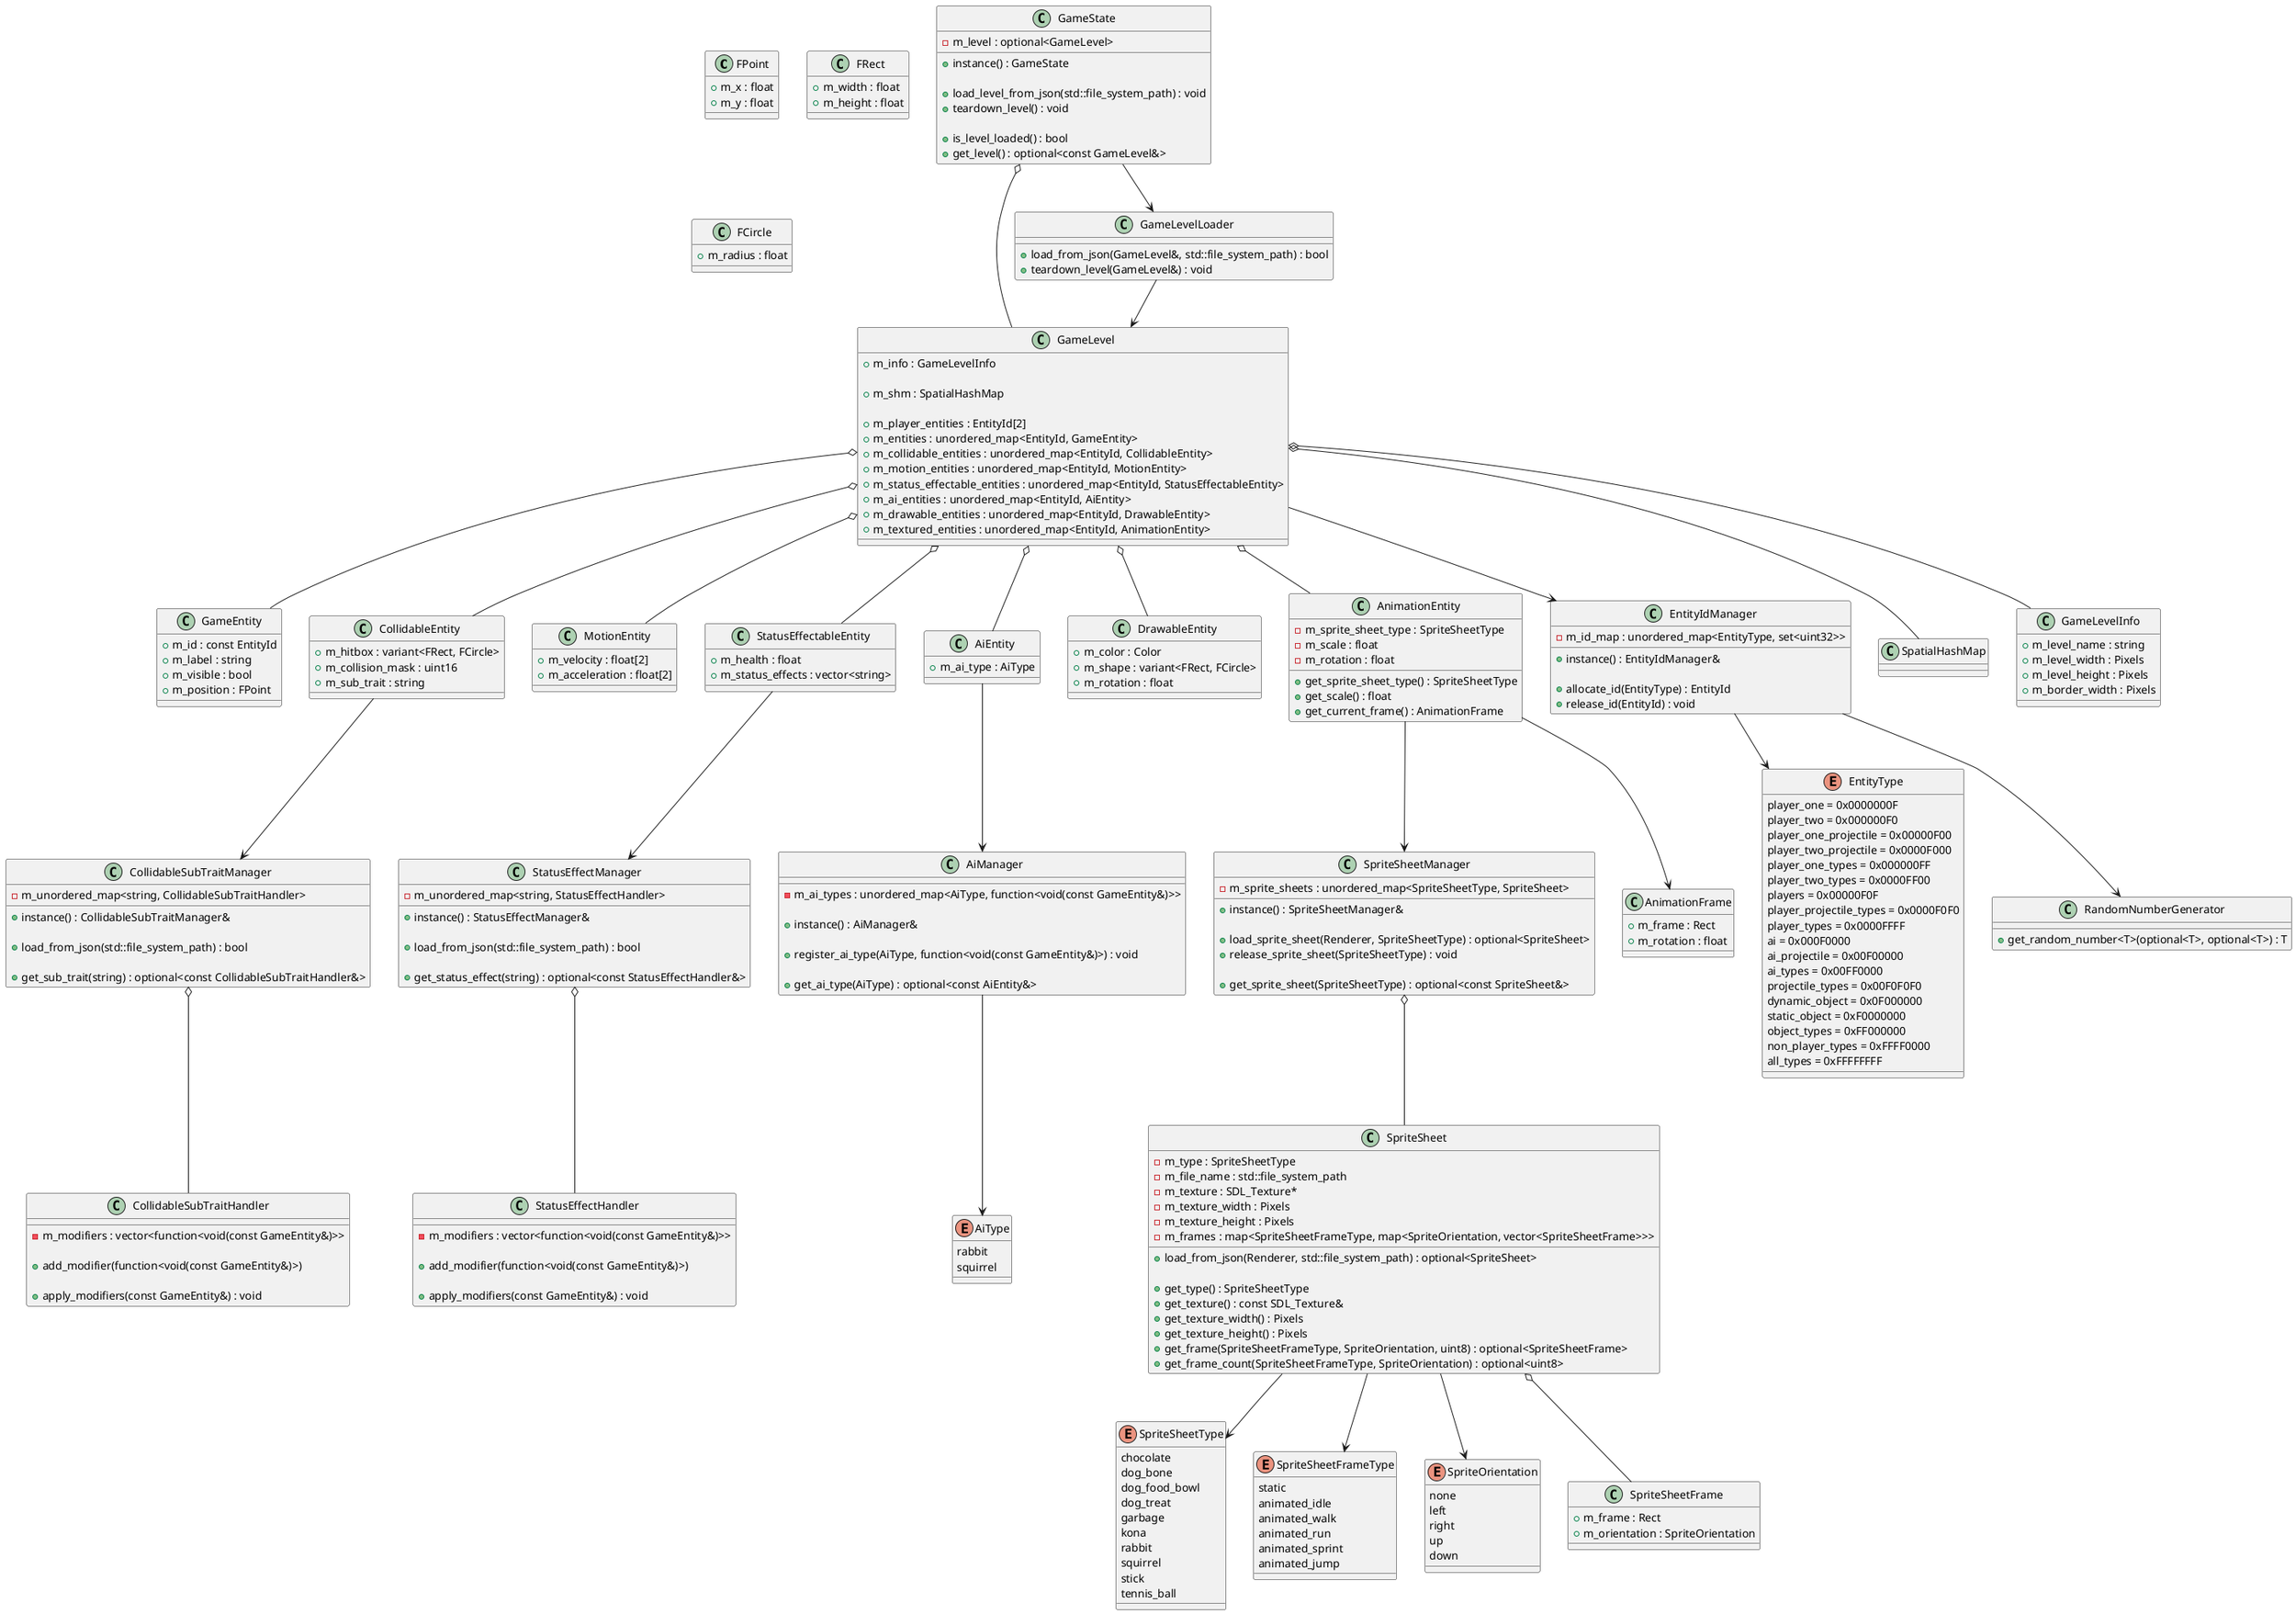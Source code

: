 @startuml

' TODO: Reconsider string keys vs enum keys 
'       tradeoff: easy to add via json and maintainable vs performance

class FPoint
{
   + m_x : float
   + m_y : float
}

class FRect
{
   + m_width : float
   + m_height : float
}

class FCircle
{
   + m_radius : float
}

class GameEntity
{
   + m_id : const EntityId
   + m_label : string
   + m_visible : bool
   + m_position : FPoint
}

class CollidableSubTraitHandler
{
   - m_modifiers : vector<function<void(const GameEntity&)>>

   + add_modifier(function<void(const GameEntity&)>)

   + apply_modifiers(const GameEntity&) : void
}

class CollidableSubTraitManager
{
   - m_unordered_map<string, CollidableSubTraitHandler>

   + instance() : CollidableSubTraitManager&

   + load_from_json(std::file_system_path) : bool

   + get_sub_trait(string) : optional<const CollidableSubTraitHandler&>
}

class CollidableEntity
{
   + m_hitbox : variant<FRect, FCircle>
   + m_collision_mask : uint16
   + m_sub_trait : string
}

class MotionEntity
{
   + m_velocity : float[2]
   + m_acceleration : float[2]
}

class StatusEffectHandler
{
   - m_modifiers : vector<function<void(const GameEntity&)>>

   + add_modifier(function<void(const GameEntity&)>)

   + apply_modifiers(const GameEntity&) : void
}

class StatusEffectManager
{
   - m_unordered_map<string, StatusEffectHandler>

   + instance() : StatusEffectManager&

   + load_from_json(std::file_system_path) : bool

   + get_status_effect(string) : optional<const StatusEffectHandler&>
}

' TODO: Need to add scheme for making status effects time-windowed
class StatusEffectableEntity
{
   + m_health : float
   + m_status_effects : vector<string>
}

enum AiType
{
   rabbit
   squirrel
}

class AiManager
{
   - m_ai_types : unordered_map<AiType, function<void(const GameEntity&)>>

   + instance() : AiManager&

   + register_ai_type(AiType, function<void(const GameEntity&)>) : void

   + get_ai_type(AiType) : optional<const AiEntity&>
}

class AiEntity
{
   + m_ai_type : AiType
}

enum SpriteSheetType
{
   chocolate
   dog_bone
   dog_food_bowl
   dog_treat
   garbage
   kona
   rabbit
   squirrel
   stick
   tennis_ball
}

enum SpriteSheetFrameType
{
   static
   animated_idle
   animated_walk
   animated_run
   animated_sprint
   animated_jump
}

enum SpriteOrientation
{
   none
   left
   right
   up
   down
}

class SpriteSheetFrame
{
   + m_frame : Rect
   + m_orientation : SpriteOrientation
}

class SpriteSheet
{
   - m_type : SpriteSheetType
   - m_file_name : std::file_system_path
   - m_texture : SDL_Texture*
   - m_texture_width : Pixels
   - m_texture_height : Pixels
   - m_frames : map<SpriteSheetFrameType, map<SpriteOrientation, vector<SpriteSheetFrame>>>

   + load_from_json(Renderer, std::file_system_path) : optional<SpriteSheet>

   + get_type() : SpriteSheetType
   + get_texture() : const SDL_Texture&
   + get_texture_width() : Pixels
   + get_texture_height() : Pixels
   + get_frame(SpriteSheetFrameType, SpriteOrientation, uint8) : optional<SpriteSheetFrame>
   + get_frame_count(SpriteSheetFrameType, SpriteOrientation) : optional<uint8>
}

class SpriteSheetManager
{
   - m_sprite_sheets : unordered_map<SpriteSheetType, SpriteSheet>

   + instance() : SpriteSheetManager&

   + load_sprite_sheet(Renderer, SpriteSheetType) : optional<SpriteSheet>
   + release_sprite_sheet(SpriteSheetType) : void

   + get_sprite_sheet(SpriteSheetType) : optional<const SpriteSheet&>
}

class DrawableEntity
{
   + m_color : Color 
   + m_shape : variant<FRect, FCircle>
   + m_rotation : float
}

class AnimationFrame
{
   + m_frame : Rect
   + m_rotation : float
}

class AnimationEntity
{
   - m_sprite_sheet_type : SpriteSheetType
   - m_scale : float
   - m_rotation : float

   + get_sprite_sheet_type() : SpriteSheetType
   + get_scale() : float
   + get_current_frame() : AnimationFrame
}

enum EntityType
{
   player_one = 0x0000000F
   player_two = 0x000000F0
   player_one_projectile = 0x00000F00
   player_two_projectile = 0x0000F000
   player_one_types = 0x000000FF
   player_two_types = 0x0000FF00
   players = 0x00000F0F
   player_projectile_types = 0x0000F0F0
   player_types = 0x0000FFFF
   ai = 0x000F0000
   ai_projectile = 0x00F00000
   ai_types = 0x00FF0000
   projectile_types = 0x00F0F0F0
   dynamic_object = 0x0F000000
   static_object = 0xF0000000
   object_types = 0xFF000000
   non_player_types = 0xFFFF0000
   all_types = 0xFFFFFFFF
}

class RandomNumberGenerator
{
   + get_random_number<T>(optional<T>, optional<T>) : T
}

class EntityIdManager
{
   - m_id_map : unordered_map<EntityType, set<uint32>>

   + instance() : EntityIdManager&

   + allocate_id(EntityType) : EntityId
   + release_id(EntityId) : void
}

class SpatialHashMap
{
   ' TODO: Can fill out later
}

class GameLevelInfo
{
   + m_level_name : string
   + m_level_width : Pixels
   + m_level_height : Pixels
   + m_border_width : Pixels
}

class GameLevel
{
   + m_info : GameLevelInfo

   + m_shm : SpatialHashMap

   + m_player_entities : EntityId[2]
   + m_entities : unordered_map<EntityId, GameEntity>
   + m_collidable_entities : unordered_map<EntityId, CollidableEntity>
   + m_motion_entities : unordered_map<EntityId, MotionEntity>
   + m_status_effectable_entities : unordered_map<EntityId, StatusEffectableEntity>
   + m_ai_entities : unordered_map<EntityId, AiEntity>
   + m_drawable_entities : unordered_map<EntityId, DrawableEntity>
   + m_textured_entities : unordered_map<EntityId, AnimationEntity>
}

class GameLevelLoader
{
   + load_from_json(GameLevel&, std::file_system_path) : bool
   + teardown_level(GameLevel&) : void
}

class GameState
{
   - m_level : optional<GameLevel>

   + instance() : GameState

   + load_level_from_json(std::file_system_path) : void
   + teardown_level() : void

   + is_level_loaded() : bool
   + get_level() : optional<const GameLevel&>
}

AiManager --> AiType

CollidableSubTraitManager o-- CollidableSubTraitHandler

CollidableEntity --> CollidableSubTraitManager

StatusEffectManager o-- StatusEffectHandler

StatusEffectableEntity --> StatusEffectManager

AiEntity --> AiManager

SpriteSheet o-- SpriteSheetFrame
SpriteSheet --> SpriteSheetFrameType
SpriteSheet --> SpriteOrientation
SpriteSheet --> SpriteSheetType

SpriteSheetManager o-- SpriteSheet

AnimationEntity --> SpriteSheetManager
AnimationEntity --> AnimationFrame

EntityIdManager --> RandomNumberGenerator
EntityIdManager --> EntityType

GameLevel o-- GameLevelInfo
GameLevel o-- SpatialHashMap
GameLevel o-- GameEntity
GameLevel o-- CollidableEntity
GameLevel o-- MotionEntity
GameLevel o-- StatusEffectableEntity
GameLevel o-- AiEntity
GameLevel o-- DrawableEntity
GameLevel o-- AnimationEntity
GameLevel --> EntityIdManager

GameLevelLoader --> GameLevel

GameState o-- GameLevel
GameState --> GameLevelLoader


@enduml